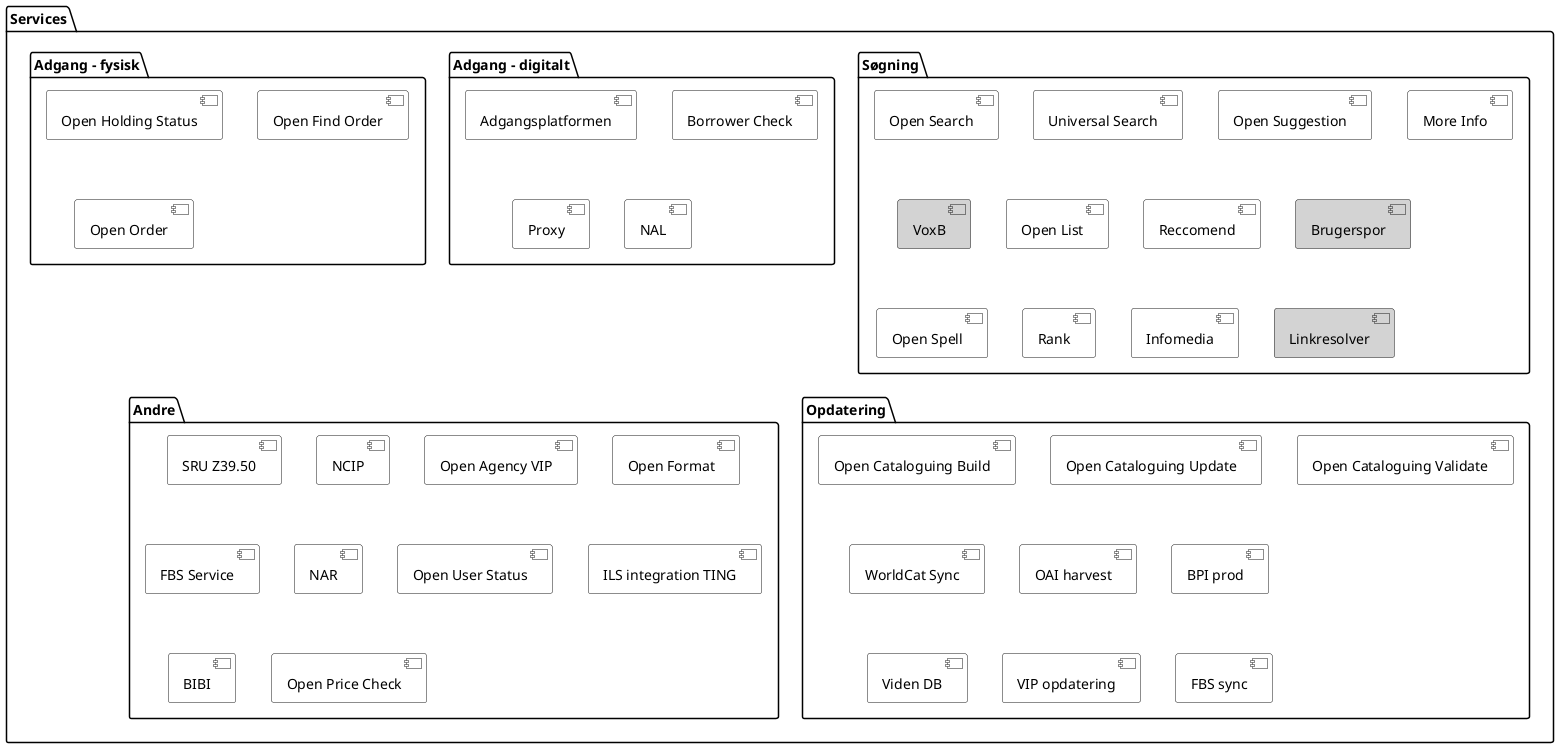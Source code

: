 @startuml
'header SayHello
'footer Page %page% of %lastpage%

skinparam component {
    backgroundColor [Biblio] LightGray
}


    package "Services" {
        package "Søgning" {
          [Open Search]
          [Universal Search]
          [Open Suggestion]
          [More Info]
          [Open Suggestion]
          [VoxB] #LightGray
          [Open List]
          [Reccomend]
          [Brugerspor] #LightGray
          [Open Spell]
          [Rank]
          [Infomedia]
          [Linkresolver] #Lightgray
        }
        package "Adgang - digitalt" {
            [Adgangsplatformen]
            [Borrower Check]
            [Proxy]
            [NAL]
        }
        package "Adgang - fysisk" {
          [Open Holding Status]
          [Open Find Order]
          [Open Order]
        }
        package "Opdatering" {
          [Open Cataloguing Build]
          [Open Cataloguing Update]
          [Open Cataloguing Validate]
          [WorldCat Sync]
          [OAI harvest]
          [BPI prod]
          [Viden DB]
          [VIP opdatering]
          [FBS sync]
        }
        package "Andre" {
          [SRU Z39.50]
          [NCIP]
          [Open Agency VIP]
          [Open Format]
          [FBS Service]
          [NAR]
          [Open User Status]
          [ILS integration TING]
          [BIBI]
          [Open Price Check]
        }
    }

@enduml
